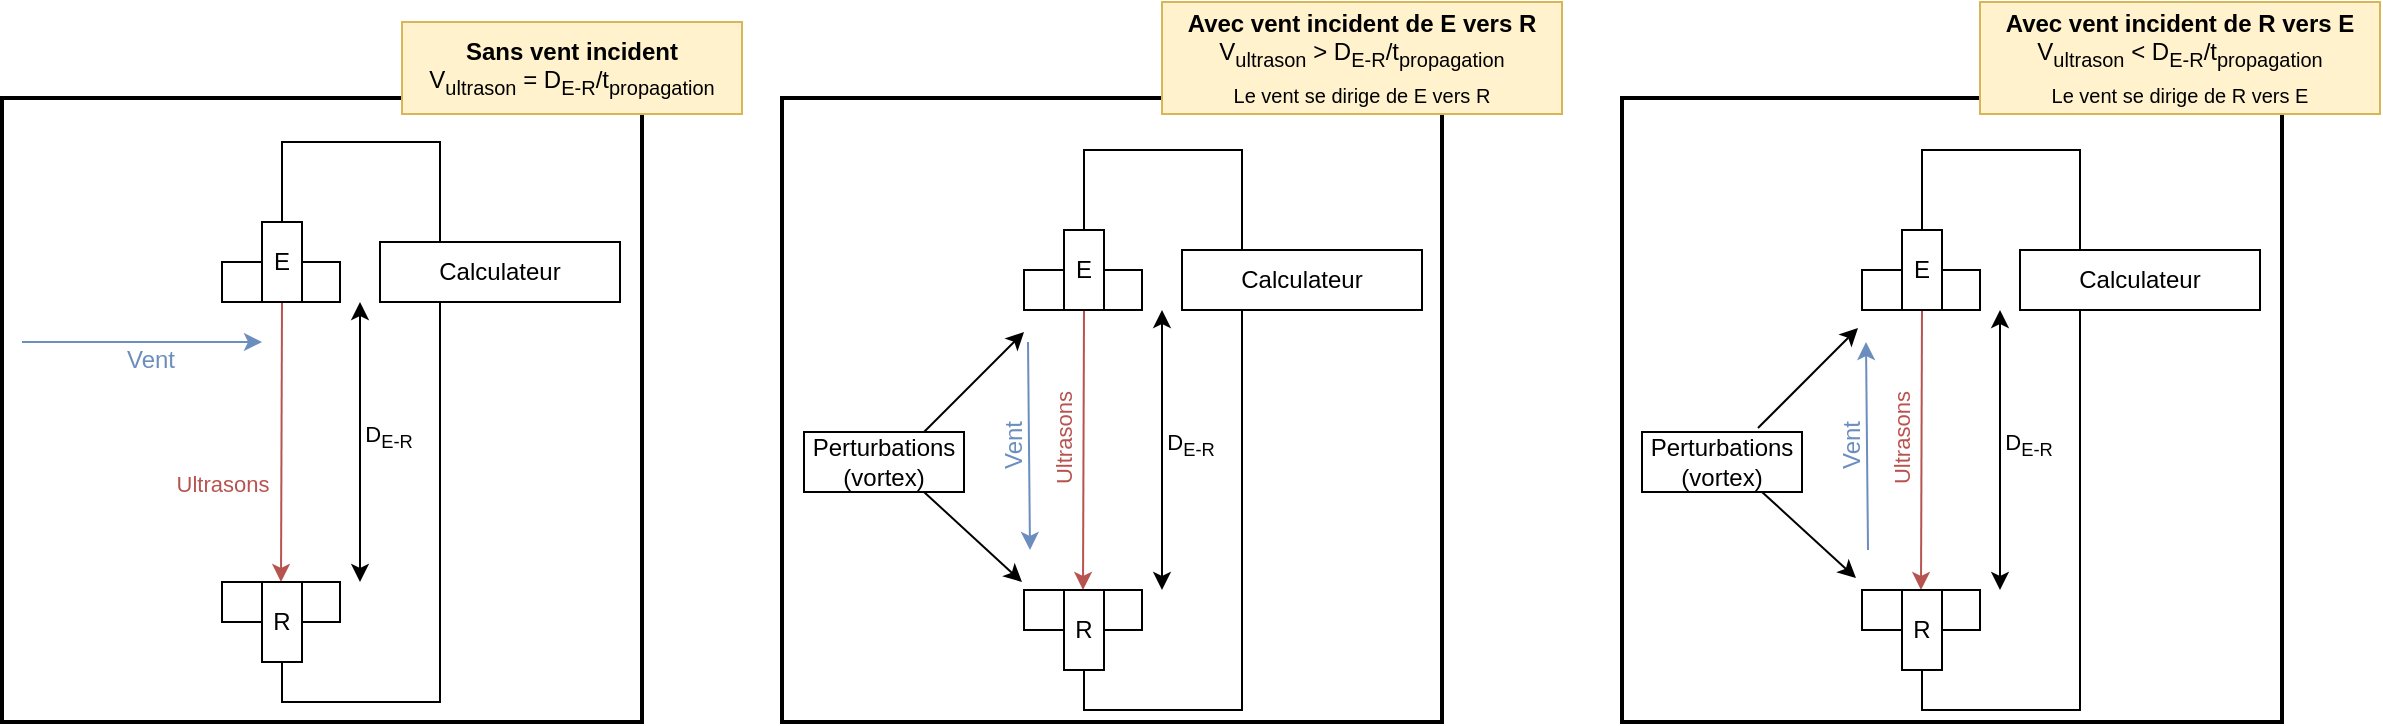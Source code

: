 <mxfile version="25.0.2" pages="2">
  <diagram id="wvKcNfRAvNBwtjY8o4nc" name="Incidence du vent">
    <mxGraphModel dx="1434" dy="844" grid="1" gridSize="10" guides="1" tooltips="1" connect="1" arrows="1" fold="1" page="1" pageScale="1" pageWidth="827" pageHeight="1169" math="0" shadow="0">
      <root>
        <mxCell id="0" />
        <mxCell id="1" parent="0" />
        <mxCell id="h7C3TW543oxExArgi4WW-58" value="" style="rounded=0;whiteSpace=wrap;html=1;fillColor=none;strokeWidth=2;" parent="1" vertex="1">
          <mxGeometry x="820" y="418" width="330" height="312" as="geometry" />
        </mxCell>
        <mxCell id="h7C3TW543oxExArgi4WW-57" value="" style="rounded=0;whiteSpace=wrap;html=1;fillColor=none;strokeWidth=2;" parent="1" vertex="1">
          <mxGeometry x="400" y="418" width="330" height="312" as="geometry" />
        </mxCell>
        <mxCell id="h7C3TW543oxExArgi4WW-56" value="" style="rounded=0;whiteSpace=wrap;html=1;fillColor=none;strokeWidth=2;" parent="1" vertex="1">
          <mxGeometry x="10" y="418" width="320" height="312" as="geometry" />
        </mxCell>
        <mxCell id="h7C3TW543oxExArgi4WW-1" value="" style="rounded=0;whiteSpace=wrap;html=1;" parent="1" vertex="1">
          <mxGeometry x="120" y="500" width="59" height="20" as="geometry" />
        </mxCell>
        <mxCell id="h7C3TW543oxExArgi4WW-2" value="" style="rounded=0;whiteSpace=wrap;html=1;" parent="1" vertex="1">
          <mxGeometry x="120" y="660" width="59" height="20" as="geometry" />
        </mxCell>
        <mxCell id="h7C3TW543oxExArgi4WW-3" value="" style="endArrow=none;html=1;rounded=0;exitX=0.5;exitY=0;exitDx=0;exitDy=0;entryX=0.5;entryY=1;entryDx=0;entryDy=0;startArrow=classic;startFill=1;fillColor=#f8cecc;strokeColor=#b85450;" parent="1" source="h7C3TW543oxExArgi4WW-2" target="h7C3TW543oxExArgi4WW-5" edge="1">
          <mxGeometry width="50" height="50" relative="1" as="geometry">
            <mxPoint x="265" y="660" as="sourcePoint" />
            <mxPoint x="175" y="530" as="targetPoint" />
          </mxGeometry>
        </mxCell>
        <mxCell id="h7C3TW543oxExArgi4WW-4" value="Ultrasons" style="edgeLabel;html=1;align=center;verticalAlign=middle;resizable=0;points=[];fontColor=#B85450;" parent="h7C3TW543oxExArgi4WW-3" vertex="1" connectable="0">
          <mxGeometry x="0.137" y="2" relative="1" as="geometry">
            <mxPoint x="-28" y="30" as="offset" />
          </mxGeometry>
        </mxCell>
        <mxCell id="h7C3TW543oxExArgi4WW-5" value="E" style="rounded=0;whiteSpace=wrap;html=1;" parent="1" vertex="1">
          <mxGeometry x="140" y="480" width="20" height="40" as="geometry" />
        </mxCell>
        <mxCell id="h7C3TW543oxExArgi4WW-6" value="R" style="rounded=0;whiteSpace=wrap;html=1;" parent="1" vertex="1">
          <mxGeometry x="140" y="660" width="20" height="40" as="geometry" />
        </mxCell>
        <mxCell id="h7C3TW543oxExArgi4WW-7" style="edgeStyle=orthogonalEdgeStyle;rounded=0;orthogonalLoop=1;jettySize=auto;html=1;exitX=0.25;exitY=1;exitDx=0;exitDy=0;entryX=0.5;entryY=1;entryDx=0;entryDy=0;endArrow=none;endFill=0;" parent="1" source="h7C3TW543oxExArgi4WW-10" target="h7C3TW543oxExArgi4WW-6" edge="1">
          <mxGeometry relative="1" as="geometry" />
        </mxCell>
        <mxCell id="h7C3TW543oxExArgi4WW-10" value="Calculateur" style="rounded=0;whiteSpace=wrap;html=1;fillColor=default;" parent="1" vertex="1">
          <mxGeometry x="199" y="490" width="120" height="30" as="geometry" />
        </mxCell>
        <mxCell id="h7C3TW543oxExArgi4WW-11" value="" style="endArrow=none;html=1;rounded=0;entryX=0.25;entryY=0;entryDx=0;entryDy=0;exitX=0.5;exitY=0;exitDx=0;exitDy=0;edgeStyle=orthogonalEdgeStyle;" parent="1" source="h7C3TW543oxExArgi4WW-5" target="h7C3TW543oxExArgi4WW-10" edge="1">
          <mxGeometry width="50" height="50" relative="1" as="geometry">
            <mxPoint x="220" y="430" as="sourcePoint" />
            <mxPoint x="260" y="420" as="targetPoint" />
            <Array as="points">
              <mxPoint x="150" y="440" />
              <mxPoint x="229" y="440" />
            </Array>
          </mxGeometry>
        </mxCell>
        <mxCell id="h7C3TW543oxExArgi4WW-12" value="" style="endArrow=classic;html=1;rounded=0;endFill=1;fillColor=#dae8fc;strokeColor=#6c8ebf;" parent="1" edge="1">
          <mxGeometry width="50" height="50" relative="1" as="geometry">
            <mxPoint x="20" y="540" as="sourcePoint" />
            <mxPoint x="140" y="540" as="targetPoint" />
          </mxGeometry>
        </mxCell>
        <mxCell id="h7C3TW543oxExArgi4WW-13" value="&lt;font color=&quot;#6c8ebf&quot;&gt;Vent&lt;/font&gt;" style="text;html=1;align=center;verticalAlign=middle;resizable=0;points=[];autosize=1;strokeColor=none;fillColor=none;" parent="1" vertex="1">
          <mxGeometry x="59" y="534" width="50" height="30" as="geometry" />
        </mxCell>
        <mxCell id="h7C3TW543oxExArgi4WW-14" value="" style="rounded=0;whiteSpace=wrap;html=1;" parent="1" vertex="1">
          <mxGeometry x="521" y="504" width="59" height="20" as="geometry" />
        </mxCell>
        <mxCell id="h7C3TW543oxExArgi4WW-15" value="" style="rounded=0;whiteSpace=wrap;html=1;" parent="1" vertex="1">
          <mxGeometry x="521" y="664" width="59" height="20" as="geometry" />
        </mxCell>
        <mxCell id="h7C3TW543oxExArgi4WW-16" value="" style="endArrow=none;html=1;rounded=0;exitX=0.5;exitY=0;exitDx=0;exitDy=0;entryX=0.5;entryY=1;entryDx=0;entryDy=0;startArrow=classic;startFill=1;fillColor=#f8cecc;strokeColor=#b85450;" parent="1" source="h7C3TW543oxExArgi4WW-15" target="h7C3TW543oxExArgi4WW-18" edge="1">
          <mxGeometry width="50" height="50" relative="1" as="geometry">
            <mxPoint x="666" y="664" as="sourcePoint" />
            <mxPoint x="576" y="534" as="targetPoint" />
          </mxGeometry>
        </mxCell>
        <mxCell id="h7C3TW543oxExArgi4WW-17" value="Ultrasons" style="edgeLabel;html=1;align=center;verticalAlign=middle;resizable=0;points=[];fontColor=#B85450;rotation=-90;" parent="h7C3TW543oxExArgi4WW-16" vertex="1" connectable="0">
          <mxGeometry x="0.137" y="2" relative="1" as="geometry">
            <mxPoint x="-8" y="4" as="offset" />
          </mxGeometry>
        </mxCell>
        <mxCell id="h7C3TW543oxExArgi4WW-18" value="E" style="rounded=0;whiteSpace=wrap;html=1;" parent="1" vertex="1">
          <mxGeometry x="541" y="484" width="20" height="40" as="geometry" />
        </mxCell>
        <mxCell id="h7C3TW543oxExArgi4WW-19" value="R" style="rounded=0;whiteSpace=wrap;html=1;" parent="1" vertex="1">
          <mxGeometry x="541" y="664" width="20" height="40" as="geometry" />
        </mxCell>
        <mxCell id="h7C3TW543oxExArgi4WW-20" style="edgeStyle=orthogonalEdgeStyle;rounded=0;orthogonalLoop=1;jettySize=auto;html=1;exitX=0.25;exitY=1;exitDx=0;exitDy=0;entryX=0.5;entryY=1;entryDx=0;entryDy=0;endArrow=none;endFill=0;" parent="1" source="h7C3TW543oxExArgi4WW-23" target="h7C3TW543oxExArgi4WW-19" edge="1">
          <mxGeometry relative="1" as="geometry" />
        </mxCell>
        <mxCell id="h7C3TW543oxExArgi4WW-23" value="Calculateur" style="rounded=0;whiteSpace=wrap;html=1;" parent="1" vertex="1">
          <mxGeometry x="600" y="494" width="120" height="30" as="geometry" />
        </mxCell>
        <mxCell id="h7C3TW543oxExArgi4WW-24" value="" style="endArrow=none;html=1;rounded=0;entryX=0.25;entryY=0;entryDx=0;entryDy=0;exitX=0.5;exitY=0;exitDx=0;exitDy=0;edgeStyle=orthogonalEdgeStyle;" parent="1" source="h7C3TW543oxExArgi4WW-18" target="h7C3TW543oxExArgi4WW-23" edge="1">
          <mxGeometry width="50" height="50" relative="1" as="geometry">
            <mxPoint x="621" y="434" as="sourcePoint" />
            <mxPoint x="661" y="424" as="targetPoint" />
            <Array as="points">
              <mxPoint x="551" y="444" />
              <mxPoint x="630" y="444" />
            </Array>
          </mxGeometry>
        </mxCell>
        <mxCell id="h7C3TW543oxExArgi4WW-25" value="" style="endArrow=classic;html=1;rounded=0;endFill=1;fillColor=#dae8fc;strokeColor=#6c8ebf;" parent="1" edge="1">
          <mxGeometry width="50" height="50" relative="1" as="geometry">
            <mxPoint x="523" y="540" as="sourcePoint" />
            <mxPoint x="524" y="644" as="targetPoint" />
          </mxGeometry>
        </mxCell>
        <mxCell id="h7C3TW543oxExArgi4WW-26" value="&lt;div&gt;&lt;span style=&quot;text-wrap: nowrap;&quot;&gt;&lt;b&gt;Sans vent incident&lt;/b&gt;&lt;/span&gt;&lt;span style=&quot;text-wrap: nowrap;&quot;&gt;&lt;br&gt;&lt;/span&gt;&lt;/div&gt;&lt;span style=&quot;text-wrap: nowrap;&quot;&gt;V&lt;/span&gt;&lt;sub style=&quot;text-wrap: nowrap;&quot;&gt;ultrason&lt;/sub&gt;&lt;span style=&quot;text-wrap: nowrap;&quot;&gt;&amp;nbsp;= D&lt;/span&gt;&lt;sub style=&quot;text-wrap: nowrap;&quot;&gt;E-R&lt;/sub&gt;&lt;span style=&quot;text-wrap: nowrap;&quot;&gt;/t&lt;/span&gt;&lt;sub style=&quot;text-wrap: nowrap;&quot;&gt;propagation&lt;/sub&gt;" style="rounded=0;whiteSpace=wrap;html=1;fillColor=#fff2cc;strokeColor=#d6b656;" parent="1" vertex="1">
          <mxGeometry x="210" y="380" width="170" height="46" as="geometry" />
        </mxCell>
        <mxCell id="h7C3TW543oxExArgi4WW-27" value="" style="endArrow=classic;startArrow=classic;html=1;rounded=0;" parent="1" edge="1">
          <mxGeometry width="50" height="50" relative="1" as="geometry">
            <mxPoint x="189" y="660" as="sourcePoint" />
            <mxPoint x="189" y="520" as="targetPoint" />
          </mxGeometry>
        </mxCell>
        <mxCell id="h7C3TW543oxExArgi4WW-28" value="D&lt;sub&gt;E-R&lt;/sub&gt;" style="edgeLabel;html=1;align=center;verticalAlign=middle;resizable=0;points=[];" parent="h7C3TW543oxExArgi4WW-27" vertex="1" connectable="0">
          <mxGeometry x="0.017" relative="1" as="geometry">
            <mxPoint x="14" y="-1" as="offset" />
          </mxGeometry>
        </mxCell>
        <mxCell id="h7C3TW543oxExArgi4WW-29" value="&lt;div&gt;&lt;span style=&quot;text-wrap: nowrap;&quot;&gt;&lt;b&gt;Avec vent incident de E vers R&lt;/b&gt;&lt;/span&gt;&lt;/div&gt;&lt;span style=&quot;text-wrap: nowrap;&quot;&gt;V&lt;/span&gt;&lt;sub style=&quot;text-wrap: nowrap;&quot;&gt;ultrason&lt;/sub&gt;&lt;span style=&quot;text-wrap: nowrap;&quot;&gt;&amp;nbsp;&amp;gt; D&lt;/span&gt;&lt;sub style=&quot;text-wrap: nowrap;&quot;&gt;E-R&lt;/sub&gt;&lt;span style=&quot;text-wrap: nowrap;&quot;&gt;/t&lt;/span&gt;&lt;sub style=&quot;text-wrap: nowrap;&quot;&gt;propagation&lt;/sub&gt;&lt;div&gt;&lt;sub style=&quot;text-wrap: nowrap;&quot;&gt;Le vent se dirige de E vers R&lt;/sub&gt;&lt;/div&gt;" style="rounded=0;whiteSpace=wrap;html=1;fillColor=#fff2cc;strokeColor=#d6b656;" parent="1" vertex="1">
          <mxGeometry x="590" y="370" width="200" height="56" as="geometry" />
        </mxCell>
        <mxCell id="h7C3TW543oxExArgi4WW-30" value="Vent" style="text;html=1;align=center;verticalAlign=middle;resizable=0;points=[];autosize=1;strokeColor=none;fillColor=none;fontColor=#6C8EBF;rotation=-90;" parent="1" vertex="1">
          <mxGeometry x="491" y="577" width="50" height="30" as="geometry" />
        </mxCell>
        <mxCell id="h7C3TW543oxExArgi4WW-31" value="" style="endArrow=classic;startArrow=classic;html=1;rounded=0;" parent="1" edge="1">
          <mxGeometry width="50" height="50" relative="1" as="geometry">
            <mxPoint x="590" y="664" as="sourcePoint" />
            <mxPoint x="590" y="524" as="targetPoint" />
          </mxGeometry>
        </mxCell>
        <mxCell id="h7C3TW543oxExArgi4WW-32" value="D&lt;sub&gt;E-R&lt;/sub&gt;" style="edgeLabel;html=1;align=center;verticalAlign=middle;resizable=0;points=[];" parent="h7C3TW543oxExArgi4WW-31" vertex="1" connectable="0">
          <mxGeometry x="0.017" relative="1" as="geometry">
            <mxPoint x="14" y="-1" as="offset" />
          </mxGeometry>
        </mxCell>
        <mxCell id="h7C3TW543oxExArgi4WW-33" value="" style="endArrow=classic;html=1;rounded=0;" parent="1" edge="1">
          <mxGeometry width="50" height="50" relative="1" as="geometry">
            <mxPoint x="471" y="585" as="sourcePoint" />
            <mxPoint x="521" y="535" as="targetPoint" />
          </mxGeometry>
        </mxCell>
        <mxCell id="h7C3TW543oxExArgi4WW-34" style="rounded=0;orthogonalLoop=1;jettySize=auto;html=1;exitX=0.75;exitY=1;exitDx=0;exitDy=0;" parent="1" source="h7C3TW543oxExArgi4WW-35" edge="1">
          <mxGeometry relative="1" as="geometry">
            <mxPoint x="520" y="660" as="targetPoint" />
          </mxGeometry>
        </mxCell>
        <mxCell id="h7C3TW543oxExArgi4WW-35" value="Perturbations&lt;div&gt;(vortex)&lt;/div&gt;" style="text;html=1;align=center;verticalAlign=middle;whiteSpace=wrap;rounded=0;strokeColor=default;" parent="1" vertex="1">
          <mxGeometry x="411" y="585" width="80" height="30" as="geometry" />
        </mxCell>
        <mxCell id="h7C3TW543oxExArgi4WW-36" value="" style="rounded=0;whiteSpace=wrap;html=1;" parent="1" vertex="1">
          <mxGeometry x="940" y="504" width="59" height="20" as="geometry" />
        </mxCell>
        <mxCell id="h7C3TW543oxExArgi4WW-37" value="" style="rounded=0;whiteSpace=wrap;html=1;" parent="1" vertex="1">
          <mxGeometry x="940" y="664" width="59" height="20" as="geometry" />
        </mxCell>
        <mxCell id="h7C3TW543oxExArgi4WW-38" value="" style="endArrow=none;html=1;rounded=0;exitX=0.5;exitY=0;exitDx=0;exitDy=0;entryX=0.5;entryY=1;entryDx=0;entryDy=0;startArrow=classic;startFill=1;fillColor=#f8cecc;strokeColor=#b85450;" parent="1" source="h7C3TW543oxExArgi4WW-37" target="h7C3TW543oxExArgi4WW-40" edge="1">
          <mxGeometry width="50" height="50" relative="1" as="geometry">
            <mxPoint x="1085" y="664" as="sourcePoint" />
            <mxPoint x="995" y="534" as="targetPoint" />
          </mxGeometry>
        </mxCell>
        <mxCell id="h7C3TW543oxExArgi4WW-39" value="Ultrasons" style="edgeLabel;html=1;align=center;verticalAlign=middle;resizable=0;points=[];fontColor=#B85450;rotation=-90;" parent="h7C3TW543oxExArgi4WW-38" vertex="1" connectable="0">
          <mxGeometry x="0.137" y="2" relative="1" as="geometry">
            <mxPoint x="-8" y="4" as="offset" />
          </mxGeometry>
        </mxCell>
        <mxCell id="h7C3TW543oxExArgi4WW-40" value="E" style="rounded=0;whiteSpace=wrap;html=1;" parent="1" vertex="1">
          <mxGeometry x="960" y="484" width="20" height="40" as="geometry" />
        </mxCell>
        <mxCell id="h7C3TW543oxExArgi4WW-41" value="R" style="rounded=0;whiteSpace=wrap;html=1;" parent="1" vertex="1">
          <mxGeometry x="960" y="664" width="20" height="40" as="geometry" />
        </mxCell>
        <mxCell id="h7C3TW543oxExArgi4WW-42" style="edgeStyle=orthogonalEdgeStyle;rounded=0;orthogonalLoop=1;jettySize=auto;html=1;exitX=0.25;exitY=1;exitDx=0;exitDy=0;entryX=0.5;entryY=1;entryDx=0;entryDy=0;endArrow=none;endFill=0;" parent="1" source="h7C3TW543oxExArgi4WW-45" target="h7C3TW543oxExArgi4WW-41" edge="1">
          <mxGeometry relative="1" as="geometry" />
        </mxCell>
        <mxCell id="h7C3TW543oxExArgi4WW-45" value="Calculateur" style="rounded=0;whiteSpace=wrap;html=1;" parent="1" vertex="1">
          <mxGeometry x="1019" y="494" width="120" height="30" as="geometry" />
        </mxCell>
        <mxCell id="h7C3TW543oxExArgi4WW-46" value="" style="endArrow=none;html=1;rounded=0;entryX=0.25;entryY=0;entryDx=0;entryDy=0;exitX=0.5;exitY=0;exitDx=0;exitDy=0;edgeStyle=orthogonalEdgeStyle;" parent="1" source="h7C3TW543oxExArgi4WW-40" target="h7C3TW543oxExArgi4WW-45" edge="1">
          <mxGeometry width="50" height="50" relative="1" as="geometry">
            <mxPoint x="1040" y="434" as="sourcePoint" />
            <mxPoint x="1080" y="424" as="targetPoint" />
            <Array as="points">
              <mxPoint x="970" y="444" />
              <mxPoint x="1049" y="444" />
            </Array>
          </mxGeometry>
        </mxCell>
        <mxCell id="h7C3TW543oxExArgi4WW-47" value="" style="endArrow=none;html=1;rounded=0;endFill=0;fillColor=#dae8fc;strokeColor=#6c8ebf;startArrow=classic;startFill=1;" parent="1" edge="1">
          <mxGeometry width="50" height="50" relative="1" as="geometry">
            <mxPoint x="942" y="540" as="sourcePoint" />
            <mxPoint x="943" y="644" as="targetPoint" />
          </mxGeometry>
        </mxCell>
        <mxCell id="h7C3TW543oxExArgi4WW-48" value="&lt;div&gt;&lt;div&gt;&lt;span style=&quot;text-wrap: nowrap;&quot;&gt;&lt;b&gt;Avec vent incident de R vers E&lt;/b&gt;&lt;/span&gt;&lt;/div&gt;&lt;span style=&quot;text-wrap: nowrap;&quot;&gt;&lt;/span&gt;&lt;/div&gt;&lt;span style=&quot;text-wrap: nowrap;&quot;&gt;V&lt;/span&gt;&lt;sub style=&quot;text-wrap: nowrap;&quot;&gt;ultrason&lt;/sub&gt;&lt;span style=&quot;text-wrap: nowrap;&quot;&gt;&amp;nbsp;&amp;lt; D&lt;/span&gt;&lt;sub style=&quot;text-wrap: nowrap;&quot;&gt;E-R&lt;/sub&gt;&lt;span style=&quot;text-wrap: nowrap;&quot;&gt;/t&lt;/span&gt;&lt;sub style=&quot;text-wrap: nowrap;&quot;&gt;propagation&lt;/sub&gt;&lt;div&gt;&lt;sub style=&quot;text-wrap: nowrap;&quot;&gt;Le vent se dirige de R vers E&lt;/sub&gt;&lt;/div&gt;" style="rounded=0;whiteSpace=wrap;html=1;fillColor=#fff2cc;strokeColor=#d6b656;" parent="1" vertex="1">
          <mxGeometry x="999" y="370" width="200" height="56" as="geometry" />
        </mxCell>
        <mxCell id="h7C3TW543oxExArgi4WW-49" value="Vent" style="text;html=1;align=center;verticalAlign=middle;resizable=0;points=[];autosize=1;strokeColor=none;fillColor=none;fontColor=#6C8EBF;rotation=-90;" parent="1" vertex="1">
          <mxGeometry x="910" y="577" width="50" height="30" as="geometry" />
        </mxCell>
        <mxCell id="h7C3TW543oxExArgi4WW-50" value="" style="endArrow=classic;startArrow=classic;html=1;rounded=0;" parent="1" edge="1">
          <mxGeometry width="50" height="50" relative="1" as="geometry">
            <mxPoint x="1009" y="664" as="sourcePoint" />
            <mxPoint x="1009" y="524" as="targetPoint" />
          </mxGeometry>
        </mxCell>
        <mxCell id="h7C3TW543oxExArgi4WW-51" value="D&lt;sub&gt;E-R&lt;/sub&gt;" style="edgeLabel;html=1;align=center;verticalAlign=middle;resizable=0;points=[];" parent="h7C3TW543oxExArgi4WW-50" vertex="1" connectable="0">
          <mxGeometry x="0.017" relative="1" as="geometry">
            <mxPoint x="14" y="-1" as="offset" />
          </mxGeometry>
        </mxCell>
        <mxCell id="h7C3TW543oxExArgi4WW-52" value="" style="endArrow=classic;html=1;rounded=0;" parent="1" edge="1">
          <mxGeometry width="50" height="50" relative="1" as="geometry">
            <mxPoint x="888" y="583" as="sourcePoint" />
            <mxPoint x="938" y="533" as="targetPoint" />
          </mxGeometry>
        </mxCell>
        <mxCell id="h7C3TW543oxExArgi4WW-53" style="rounded=0;orthogonalLoop=1;jettySize=auto;html=1;exitX=0.75;exitY=1;exitDx=0;exitDy=0;" parent="1" source="h7C3TW543oxExArgi4WW-54" edge="1">
          <mxGeometry relative="1" as="geometry">
            <mxPoint x="937" y="658" as="targetPoint" />
          </mxGeometry>
        </mxCell>
        <mxCell id="h7C3TW543oxExArgi4WW-54" value="Perturbations&lt;div&gt;(vortex)&lt;/div&gt;" style="text;html=1;align=center;verticalAlign=middle;whiteSpace=wrap;rounded=0;strokeColor=default;" parent="1" vertex="1">
          <mxGeometry x="830" y="585" width="80" height="30" as="geometry" />
        </mxCell>
      </root>
    </mxGraphModel>
  </diagram>
  <diagram name="Modèle réflectif" id="KSF9GOF5kYGKQsVYNXp3">
    <mxGraphModel dx="1434" dy="844" grid="1" gridSize="10" guides="1" tooltips="1" connect="1" arrows="1" fold="1" page="1" pageScale="1" pageWidth="827" pageHeight="1169" math="0" shadow="0">
      <root>
        <mxCell id="0" />
        <mxCell id="1" parent="0" />
        <mxCell id="j_EuZU_1pVh6QGfMztdN-1" value="" style="rounded=0;whiteSpace=wrap;html=1;fillColor=none;strokeWidth=2;" parent="1" vertex="1">
          <mxGeometry x="40" y="50" width="490" height="330" as="geometry" />
        </mxCell>
        <mxCell id="LyRQSVVt8hEkWCXNE4Zk-1" value="" style="rounded=0;whiteSpace=wrap;html=1;" parent="1" vertex="1">
          <mxGeometry x="160" y="190" width="250" height="20" as="geometry" />
        </mxCell>
        <mxCell id="LyRQSVVt8hEkWCXNE4Zk-3" value="Réflecteur (ondes sonores)" style="rounded=0;whiteSpace=wrap;html=1;fontStyle=1" parent="1" vertex="1">
          <mxGeometry x="160" y="350" width="250" height="20" as="geometry" />
        </mxCell>
        <mxCell id="LyRQSVVt8hEkWCXNE4Zk-4" value="" style="endArrow=classic;html=1;rounded=0;exitX=0.5;exitY=0;exitDx=0;exitDy=0;entryX=0.5;entryY=1;entryDx=0;entryDy=0;startArrow=none;startFill=0;endFill=1;fillColor=#f8cecc;strokeColor=#b85450;" parent="1" source="LyRQSVVt8hEkWCXNE4Zk-3" target="LyRQSVVt8hEkWCXNE4Zk-10" edge="1">
          <mxGeometry width="50" height="50" relative="1" as="geometry">
            <mxPoint x="340" y="320" as="sourcePoint" />
            <mxPoint x="390" y="270" as="targetPoint" />
          </mxGeometry>
        </mxCell>
        <mxCell id="LyRQSVVt8hEkWCXNE4Zk-5" value="" style="endArrow=none;html=1;rounded=0;exitX=0.5;exitY=0;exitDx=0;exitDy=0;entryX=0.5;entryY=1;entryDx=0;entryDy=0;startArrow=none;startFill=0;fillColor=#f8cecc;strokeColor=#b85450;endFill=0;" parent="1" source="LyRQSVVt8hEkWCXNE4Zk-3" target="LyRQSVVt8hEkWCXNE4Zk-9" edge="1">
          <mxGeometry width="50" height="50" relative="1" as="geometry">
            <mxPoint x="305" y="350" as="sourcePoint" />
            <mxPoint x="215" y="220" as="targetPoint" />
          </mxGeometry>
        </mxCell>
        <mxCell id="LyRQSVVt8hEkWCXNE4Zk-8" value="Ultrasons" style="edgeLabel;html=1;align=center;verticalAlign=middle;resizable=0;points=[];fontColor=#B85450;" parent="LyRQSVVt8hEkWCXNE4Zk-5" vertex="1" connectable="0">
          <mxGeometry x="0.137" y="2" relative="1" as="geometry">
            <mxPoint x="40" y="8" as="offset" />
          </mxGeometry>
        </mxCell>
        <mxCell id="LyRQSVVt8hEkWCXNE4Zk-13" style="edgeStyle=orthogonalEdgeStyle;rounded=0;orthogonalLoop=1;jettySize=auto;html=1;exitX=0.75;exitY=1;exitDx=0;exitDy=0;entryX=0.5;entryY=0;entryDx=0;entryDy=0;endArrow=none;endFill=0;" parent="1" source="LyRQSVVt8hEkWCXNE4Zk-11" target="LyRQSVVt8hEkWCXNE4Zk-10" edge="1">
          <mxGeometry relative="1" as="geometry" />
        </mxCell>
        <mxCell id="LyRQSVVt8hEkWCXNE4Zk-21" style="edgeStyle=orthogonalEdgeStyle;rounded=0;orthogonalLoop=1;jettySize=auto;html=1;exitX=1;exitY=0.5;exitDx=0;exitDy=0;" parent="1" source="LyRQSVVt8hEkWCXNE4Zk-11" edge="1">
          <mxGeometry relative="1" as="geometry">
            <mxPoint x="440" y="75" as="targetPoint" />
          </mxGeometry>
        </mxCell>
        <mxCell id="LyRQSVVt8hEkWCXNE4Zk-22" value="Com externe" style="edgeLabel;html=1;align=center;verticalAlign=middle;resizable=0;points=[];" parent="LyRQSVVt8hEkWCXNE4Zk-21" vertex="1" connectable="0">
          <mxGeometry x="0.112" y="2" relative="1" as="geometry">
            <mxPoint x="-7" y="2" as="offset" />
          </mxGeometry>
        </mxCell>
        <mxCell id="LyRQSVVt8hEkWCXNE4Zk-11" value="Calculateur" style="rounded=0;whiteSpace=wrap;html=1;fontStyle=1" parent="1" vertex="1">
          <mxGeometry x="225" y="60" width="120" height="30" as="geometry" />
        </mxCell>
        <mxCell id="LyRQSVVt8hEkWCXNE4Zk-12" value="" style="endArrow=none;html=1;rounded=0;entryX=0.25;entryY=1;entryDx=0;entryDy=0;exitX=0.5;exitY=0;exitDx=0;exitDy=0;edgeStyle=orthogonalEdgeStyle;" parent="1" source="LyRQSVVt8hEkWCXNE4Zk-9" target="LyRQSVVt8hEkWCXNE4Zk-11" edge="1">
          <mxGeometry width="50" height="50" relative="1" as="geometry">
            <mxPoint x="260" y="120" as="sourcePoint" />
            <mxPoint x="300" y="110" as="targetPoint" />
          </mxGeometry>
        </mxCell>
        <mxCell id="LyRQSVVt8hEkWCXNE4Zk-14" value="" style="endArrow=classic;html=1;rounded=0;endFill=1;fillColor=#dae8fc;strokeColor=#6c8ebf;" parent="1" edge="1">
          <mxGeometry width="50" height="50" relative="1" as="geometry">
            <mxPoint x="60" y="230" as="sourcePoint" />
            <mxPoint x="180" y="230" as="targetPoint" />
          </mxGeometry>
        </mxCell>
        <mxCell id="LyRQSVVt8hEkWCXNE4Zk-15" value="" style="endArrow=classic;html=1;rounded=0;endFill=1;fillColor=#dae8fc;strokeColor=#6c8ebf;" parent="1" edge="1">
          <mxGeometry width="50" height="50" relative="1" as="geometry">
            <mxPoint x="60" y="250" as="sourcePoint" />
            <mxPoint x="180" y="250" as="targetPoint" />
          </mxGeometry>
        </mxCell>
        <mxCell id="LyRQSVVt8hEkWCXNE4Zk-16" value="" style="endArrow=classic;html=1;rounded=0;endFill=1;fillColor=#dae8fc;strokeColor=#6c8ebf;" parent="1" edge="1">
          <mxGeometry width="50" height="50" relative="1" as="geometry">
            <mxPoint x="60" y="270" as="sourcePoint" />
            <mxPoint x="180" y="270" as="targetPoint" />
          </mxGeometry>
        </mxCell>
        <mxCell id="LyRQSVVt8hEkWCXNE4Zk-17" value="" style="endArrow=classic;html=1;rounded=0;endFill=1;fillColor=#dae8fc;strokeColor=#6c8ebf;" parent="1" edge="1">
          <mxGeometry width="50" height="50" relative="1" as="geometry">
            <mxPoint x="60" y="290" as="sourcePoint" />
            <mxPoint x="180" y="290" as="targetPoint" />
          </mxGeometry>
        </mxCell>
        <mxCell id="LyRQSVVt8hEkWCXNE4Zk-18" value="" style="endArrow=classic;html=1;rounded=0;endFill=1;fillColor=#dae8fc;strokeColor=#6c8ebf;" parent="1" edge="1">
          <mxGeometry width="50" height="50" relative="1" as="geometry">
            <mxPoint x="60" y="310" as="sourcePoint" />
            <mxPoint x="180" y="310" as="targetPoint" />
          </mxGeometry>
        </mxCell>
        <mxCell id="LyRQSVVt8hEkWCXNE4Zk-19" value="" style="endArrow=classic;html=1;rounded=0;endFill=1;fillColor=#dae8fc;strokeColor=#6c8ebf;" parent="1" edge="1">
          <mxGeometry width="50" height="50" relative="1" as="geometry">
            <mxPoint x="60" y="330" as="sourcePoint" />
            <mxPoint x="180" y="330" as="targetPoint" />
          </mxGeometry>
        </mxCell>
        <mxCell id="NALC3tVffP-_a98um-Dm-75" value="&lt;font color=&quot;#6c8ebf&quot;&gt;Vent&lt;/font&gt;" style="text;html=1;align=center;verticalAlign=middle;resizable=0;points=[];autosize=1;strokeColor=none;fillColor=none;fontStyle=1" parent="1" vertex="1">
          <mxGeometry x="20" y="224" width="50" height="30" as="geometry" />
        </mxCell>
        <mxCell id="NALC3tVffP-_a98um-Dm-76" value="" style="shape=trapezoid;perimeter=trapezoidPerimeter;whiteSpace=wrap;html=1;fixedSize=1;fillColor=none;dashed=1;strokeWidth=0.5;" parent="1" vertex="1">
          <mxGeometry x="160" y="209" width="60" height="31" as="geometry" />
        </mxCell>
        <mxCell id="NALC3tVffP-_a98um-Dm-78" style="rounded=0;orthogonalLoop=1;jettySize=auto;html=1;exitX=1;exitY=0.75;exitDx=0;exitDy=0;entryX=0;entryY=0.5;entryDx=0;entryDy=0;" parent="1" source="NALC3tVffP-_a98um-Dm-77" target="NALC3tVffP-_a98um-Dm-76" edge="1">
          <mxGeometry relative="1" as="geometry" />
        </mxCell>
        <mxCell id="NALC3tVffP-_a98um-Dm-77" value="Cône d&#39;émission" style="rounded=0;whiteSpace=wrap;html=1;fontStyle=1" parent="1" vertex="1">
          <mxGeometry x="50" y="175" width="80" height="30" as="geometry" />
        </mxCell>
        <mxCell id="NALC3tVffP-_a98um-Dm-79" value="" style="shape=trapezoid;perimeter=trapezoidPerimeter;whiteSpace=wrap;html=1;fixedSize=1;fillColor=none;dashed=1;strokeWidth=0.5;" parent="1" vertex="1">
          <mxGeometry x="350" y="209" width="60" height="31" as="geometry" />
        </mxCell>
        <mxCell id="NALC3tVffP-_a98um-Dm-81" style="rounded=0;orthogonalLoop=1;jettySize=auto;html=1;exitX=0;exitY=0.75;exitDx=0;exitDy=0;entryX=1;entryY=0.5;entryDx=0;entryDy=0;" parent="1" source="NALC3tVffP-_a98um-Dm-80" target="NALC3tVffP-_a98um-Dm-79" edge="1">
          <mxGeometry relative="1" as="geometry" />
        </mxCell>
        <mxCell id="NALC3tVffP-_a98um-Dm-80" value="Cône de réception" style="rounded=0;whiteSpace=wrap;html=1;fontStyle=1" parent="1" vertex="1">
          <mxGeometry x="440" y="175" width="80" height="30" as="geometry" />
        </mxCell>
        <mxCell id="LyRQSVVt8hEkWCXNE4Zk-9" value="E" style="rounded=0;whiteSpace=wrap;html=1;fontStyle=1" parent="1" vertex="1">
          <mxGeometry x="180" y="170" width="20" height="40" as="geometry" />
        </mxCell>
        <mxCell id="LyRQSVVt8hEkWCXNE4Zk-10" value="R" style="rounded=0;whiteSpace=wrap;html=1;fontStyle=1" parent="1" vertex="1">
          <mxGeometry x="370" y="170" width="20" height="40" as="geometry" />
        </mxCell>
      </root>
    </mxGraphModel>
  </diagram>
</mxfile>
